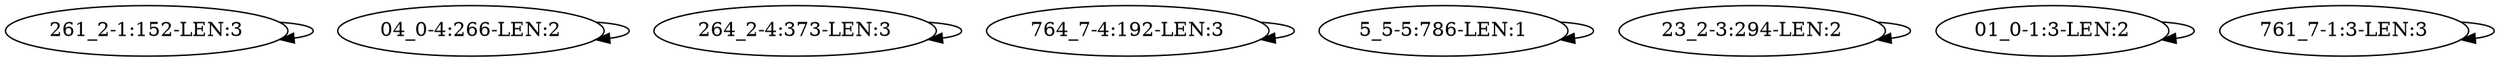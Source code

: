 digraph G {
    "261_2-1:152-LEN:3" -> "261_2-1:152-LEN:3";
    "04_0-4:266-LEN:2" -> "04_0-4:266-LEN:2";
    "264_2-4:373-LEN:3" -> "264_2-4:373-LEN:3";
    "764_7-4:192-LEN:3" -> "764_7-4:192-LEN:3";
    "5_5-5:786-LEN:1" -> "5_5-5:786-LEN:1";
    "23_2-3:294-LEN:2" -> "23_2-3:294-LEN:2";
    "01_0-1:3-LEN:2" -> "01_0-1:3-LEN:2";
    "761_7-1:3-LEN:3" -> "761_7-1:3-LEN:3";
}
